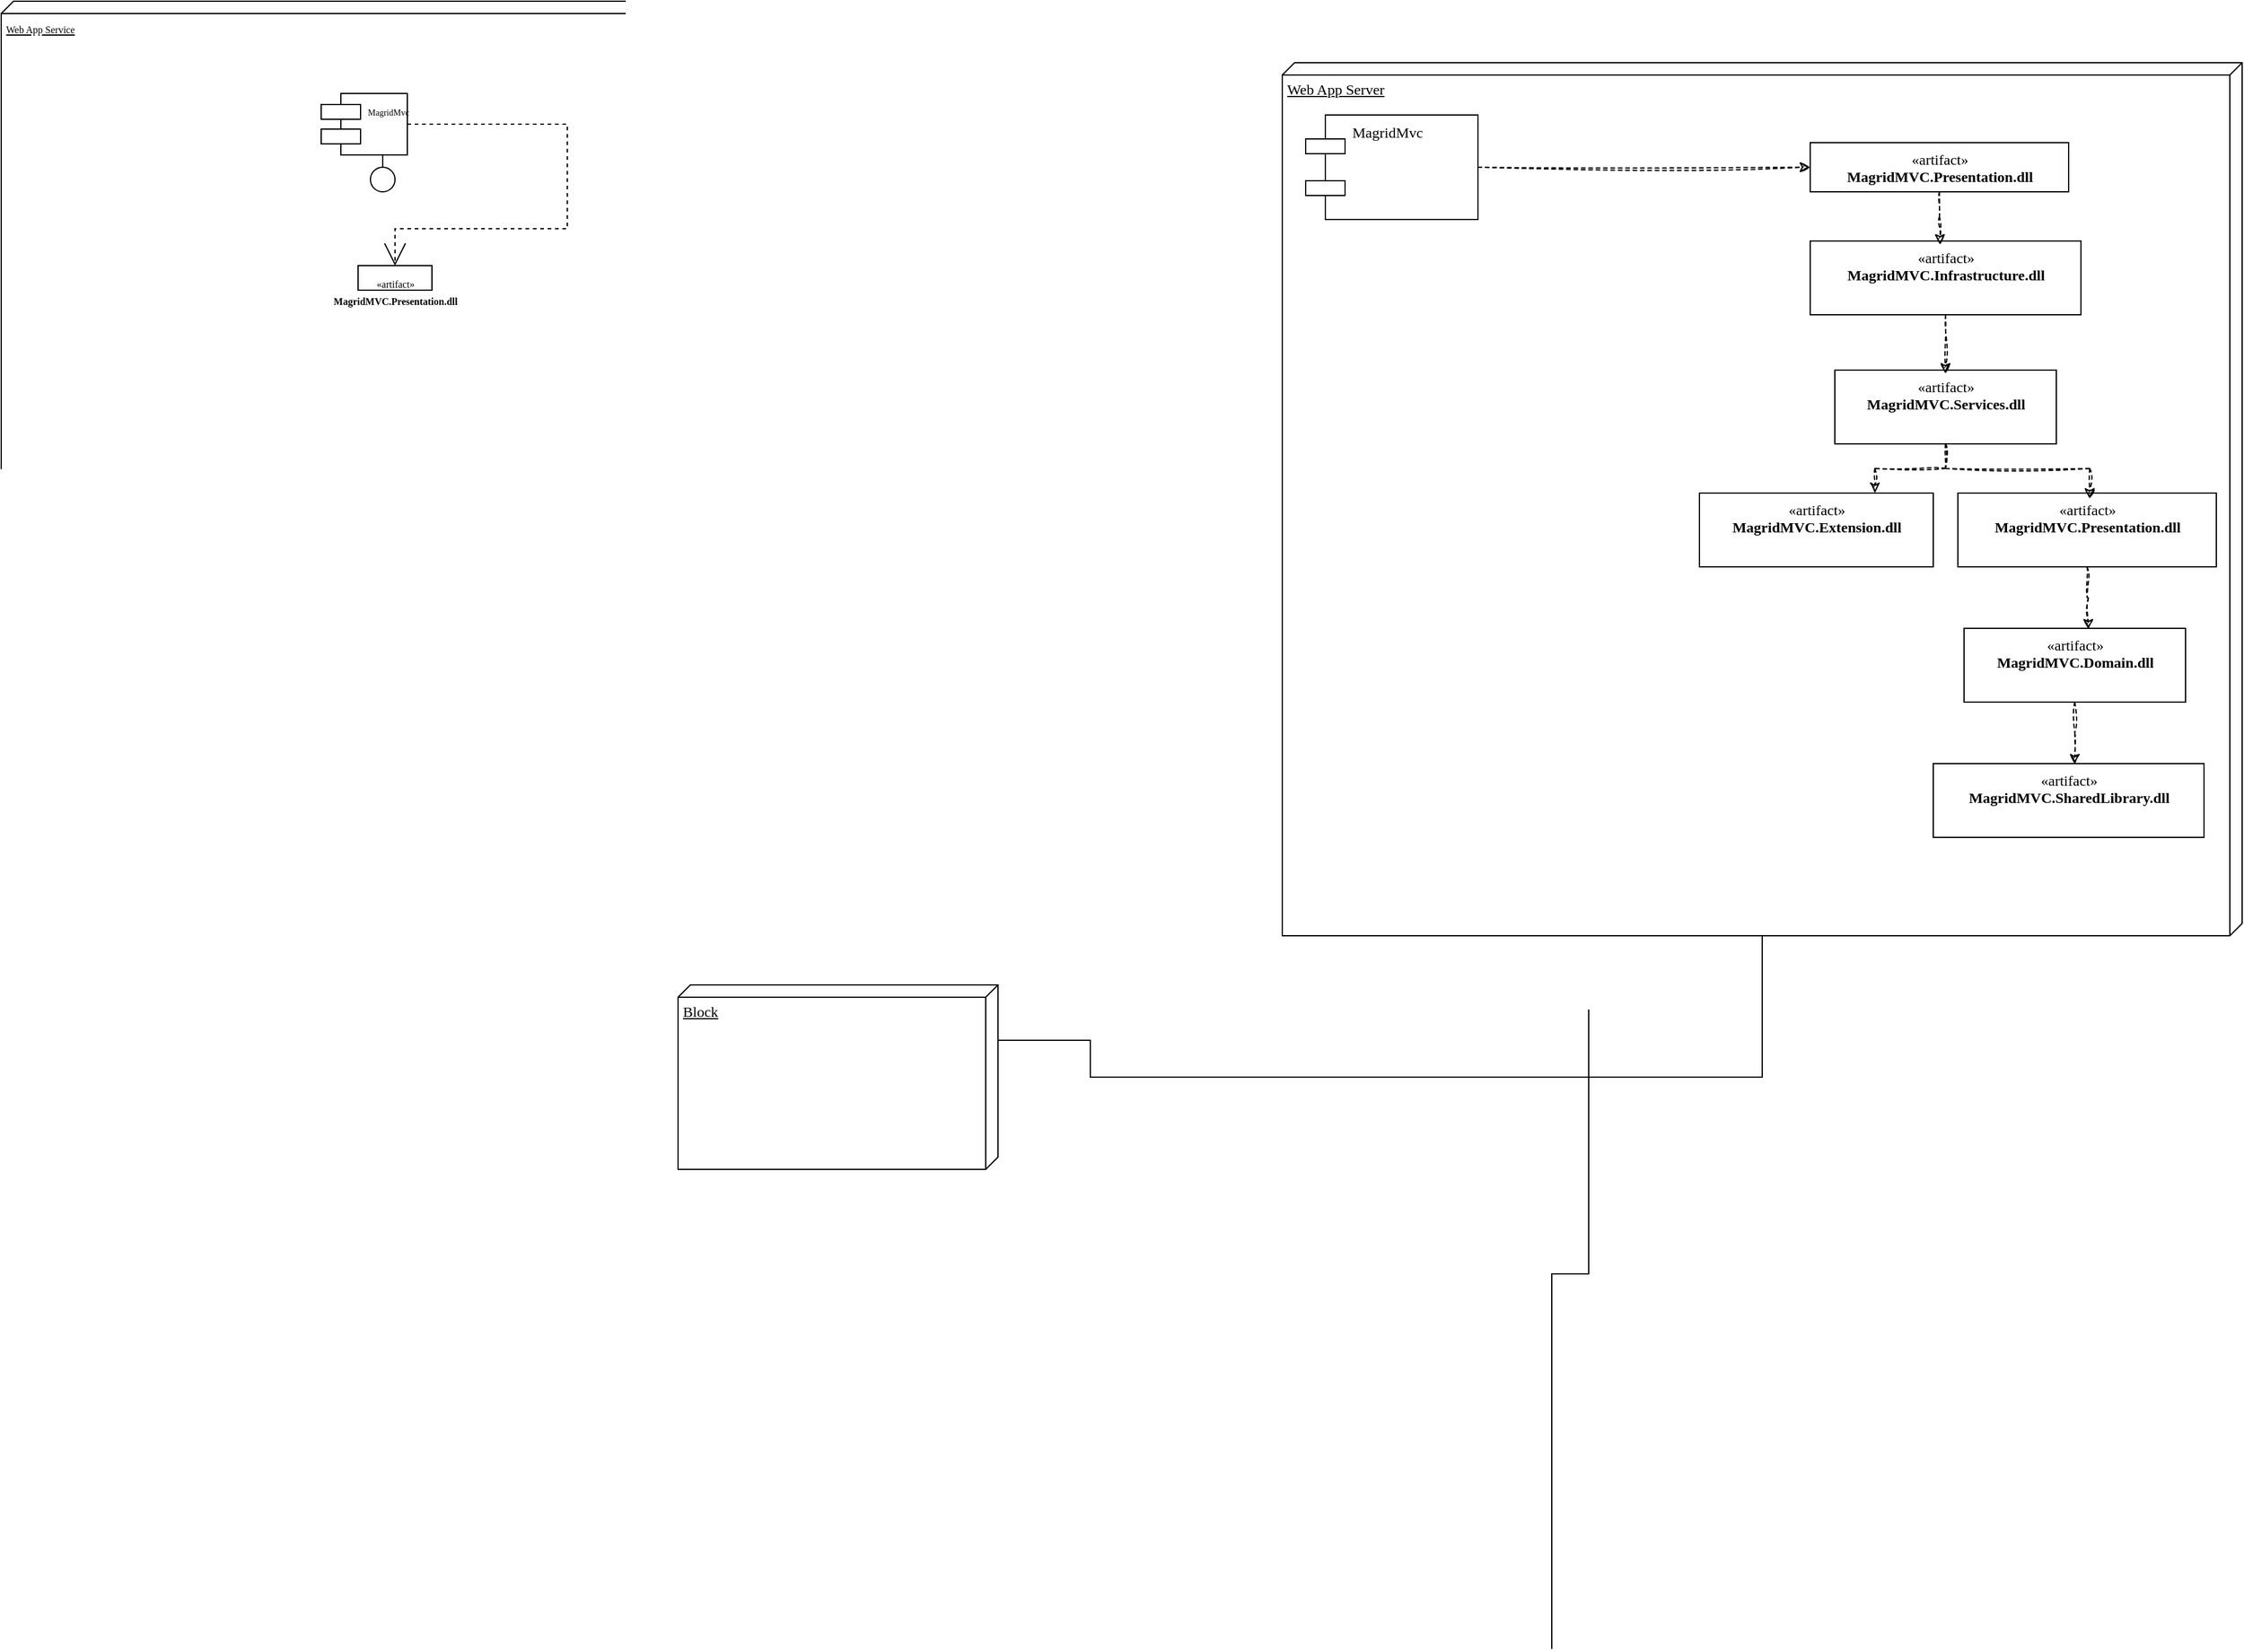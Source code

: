 <mxfile version="24.7.17">
  <diagram name="Page-1" id="5f0bae14-7c28-e335-631c-24af17079c00">
    <mxGraphModel dx="1624" dy="414" grid="1" gridSize="10" guides="1" tooltips="1" connect="1" arrows="1" fold="1" page="1" pageScale="1" pageWidth="827" pageHeight="1169" background="none" math="0" shadow="0">
      <root>
        <mxCell id="0" />
        <mxCell id="1" parent="0" />
        <mxCell id="39150e848f15840c-1" value="&lt;span style=&quot;font-size: 8px;&quot;&gt;Web App Service&lt;/span&gt;" style="verticalAlign=top;align=left;spacingTop=8;spacingLeft=2;spacingRight=12;shape=cube;size=10;direction=south;fontStyle=4;html=1;rounded=0;shadow=0;comic=0;labelBackgroundColor=none;strokeWidth=1;fontFamily=Verdana;fontSize=12" parent="1" vertex="1">
          <mxGeometry x="-190" width="790" height="410" as="geometry" />
        </mxCell>
        <mxCell id="39150e848f15840c-2" value="Web App Server" style="verticalAlign=top;align=left;spacingTop=8;spacingLeft=2;spacingRight=12;shape=cube;size=10;direction=south;fontStyle=4;html=1;rounded=0;shadow=0;comic=0;labelBackgroundColor=none;strokeWidth=1;fontFamily=Verdana;fontSize=12;flipH=0;flipV=0;" parent="1" vertex="1">
          <mxGeometry x="851" y="50" width="780" height="710" as="geometry" />
        </mxCell>
        <mxCell id="39150e848f15840c-3" value="Block" style="verticalAlign=top;align=left;spacingTop=8;spacingLeft=2;spacingRight=12;shape=cube;size=10;direction=south;fontStyle=4;html=1;rounded=0;shadow=0;comic=0;labelBackgroundColor=none;strokeWidth=1;fontFamily=Verdana;fontSize=12" parent="1" vertex="1">
          <mxGeometry x="360" y="800" width="260" height="150" as="geometry" />
        </mxCell>
        <mxCell id="39150e848f15840c-4" value="&lt;font style=&quot;&quot;&gt;&lt;span style=&quot;font-size: 8px;&quot;&gt;«artifact»&lt;/span&gt;&lt;br&gt;&lt;span style=&quot;font-size: 8px;&quot;&gt;&lt;b&gt;MagridMVC.Presentation.dll&lt;/b&gt;&lt;/span&gt;&lt;br&gt;&lt;/font&gt;&lt;div&gt;&lt;font style=&quot;&quot;&gt;&lt;span style=&quot;font-size: 8px;&quot;&gt;&lt;b&gt;&lt;br&gt;&lt;/b&gt;&lt;/span&gt;&lt;/font&gt;&lt;/div&gt;" style="html=1;rounded=0;shadow=0;comic=0;labelBackgroundColor=none;strokeWidth=1;fontFamily=Verdana;fontSize=12;align=center;verticalAlign=top;" parent="1" vertex="1">
          <mxGeometry x="100" y="215" width="60" height="20" as="geometry" />
        </mxCell>
        <mxCell id="39150e848f15840c-5" value="&lt;font style=&quot;font-size: 7px;&quot;&gt;MagridMvc&lt;/font&gt;" style="shape=component;align=left;spacingLeft=36;rounded=0;shadow=0;comic=0;labelBackgroundColor=none;strokeWidth=1;fontFamily=Verdana;fontSize=12;html=1;verticalAlign=top;" parent="1" vertex="1">
          <mxGeometry x="70" y="75" width="70" height="50" as="geometry" />
        </mxCell>
        <mxCell id="39150e848f15840c-6" value="" style="ellipse;whiteSpace=wrap;html=1;rounded=0;shadow=0;comic=0;labelBackgroundColor=none;strokeWidth=1;fontFamily=Verdana;fontSize=12;align=center;verticalAlign=top;" parent="1" vertex="1">
          <mxGeometry x="110" y="135" width="20" height="20" as="geometry" />
        </mxCell>
        <mxCell id="39150e848f15840c-14" style="edgeStyle=elbowEdgeStyle;rounded=0;html=1;labelBackgroundColor=none;startArrow=none;startFill=0;startSize=8;endArrow=none;endFill=0;endSize=16;fontFamily=Verdana;fontSize=12;verticalAlign=top;" parent="1" source="39150e848f15840c-6" target="39150e848f15840c-5" edge="1">
          <mxGeometry relative="1" as="geometry" />
        </mxCell>
        <mxCell id="39150e848f15840c-15" style="edgeStyle=orthogonalEdgeStyle;rounded=0;html=1;labelBackgroundColor=none;startArrow=none;startFill=0;startSize=8;endArrow=open;endFill=0;endSize=16;fontFamily=Verdana;fontSize=12;dashed=1;verticalAlign=top;" parent="1" source="39150e848f15840c-5" target="39150e848f15840c-4" edge="1">
          <mxGeometry relative="1" as="geometry">
            <Array as="points">
              <mxPoint x="270" y="100" />
              <mxPoint x="270" y="185" />
            </Array>
          </mxGeometry>
        </mxCell>
        <mxCell id="39150e848f15840c-17" style="edgeStyle=orthogonalEdgeStyle;rounded=0;html=1;labelBackgroundColor=none;startArrow=none;startFill=0;startSize=8;endArrow=none;endFill=0;endSize=16;fontFamily=Verdana;fontSize=12;verticalAlign=top;" parent="1" source="39150e848f15840c-3" target="39150e848f15840c-2" edge="1">
          <mxGeometry relative="1" as="geometry">
            <Array as="points">
              <mxPoint x="695" y="845" />
              <mxPoint x="695" y="875" />
              <mxPoint x="1241" y="875" />
            </Array>
          </mxGeometry>
        </mxCell>
        <mxCell id="39150e848f15840c-18" style="edgeStyle=orthogonalEdgeStyle;rounded=0;html=1;labelBackgroundColor=none;startArrow=none;startFill=0;startSize=8;endArrow=none;endFill=0;endSize=16;fontFamily=Verdana;fontSize=12;verticalAlign=top;" parent="1" edge="1">
          <mxGeometry relative="1" as="geometry">
            <Array as="points">
              <mxPoint x="1070" y="1035" />
            </Array>
            <mxPoint x="1070" y="1340" as="sourcePoint" />
            <mxPoint x="1100" y="820" as="targetPoint" />
          </mxGeometry>
        </mxCell>
        <mxCell id="nldJ0U19RzKdqp_YIV6V-32" style="edgeStyle=orthogonalEdgeStyle;rounded=0;sketch=1;hachureGap=4;jiggle=2;curveFitting=1;orthogonalLoop=1;jettySize=auto;html=1;entryX=0;entryY=0.5;entryDx=0;entryDy=0;fontFamily=Architects Daughter;fontSource=https%3A%2F%2Ffonts.googleapis.com%2Fcss%3Ffamily%3DArchitects%2BDaughter;dashed=1;" parent="1" source="39150e848f15840c-7" target="39150e848f15840c-8" edge="1">
          <mxGeometry relative="1" as="geometry" />
        </mxCell>
        <mxCell id="39150e848f15840c-7" value="MagridMvc" style="shape=component;align=left;spacingLeft=36;rounded=0;shadow=0;comic=0;labelBackgroundColor=none;strokeWidth=1;fontFamily=Verdana;fontSize=12;html=1;verticalAlign=top;flipH=0;flipV=0;" parent="1" vertex="1">
          <mxGeometry x="870" y="92.5" width="140" height="85" as="geometry" />
        </mxCell>
        <mxCell id="39150e848f15840c-8" value="«artifact»&lt;br&gt;&lt;b&gt;MagridMVC.Presentation.dll&lt;/b&gt;" style="html=1;rounded=0;shadow=0;comic=0;labelBackgroundColor=none;strokeWidth=1;fontFamily=Verdana;fontSize=12;align=center;verticalAlign=top;flipH=0;flipV=0;" parent="1" vertex="1">
          <mxGeometry x="1280" y="115" width="210" height="40" as="geometry" />
        </mxCell>
        <mxCell id="nldJ0U19RzKdqp_YIV6V-9" value="«artifact»&lt;br&gt;&lt;b&gt;MagridMVC.Infrastructure.dll&lt;/b&gt;&lt;div&gt;&lt;b&gt;&lt;br&gt;&lt;/b&gt;&lt;/div&gt;" style="html=1;rounded=0;shadow=0;comic=0;labelBackgroundColor=none;strokeWidth=1;fontFamily=Verdana;fontSize=12;align=center;verticalAlign=top;flipH=0;flipV=0;" parent="1" vertex="1">
          <mxGeometry x="1280" y="195" width="220" height="60" as="geometry" />
        </mxCell>
        <mxCell id="nldJ0U19RzKdqp_YIV6V-37" style="edgeStyle=orthogonalEdgeStyle;rounded=0;sketch=1;hachureGap=4;jiggle=2;curveFitting=1;orthogonalLoop=1;jettySize=auto;html=1;entryX=0.75;entryY=0;entryDx=0;entryDy=0;fontFamily=Architects Daughter;fontSource=https%3A%2F%2Ffonts.googleapis.com%2Fcss%3Ffamily%3DArchitects%2BDaughter;dashed=1;" parent="1" source="nldJ0U19RzKdqp_YIV6V-10" target="nldJ0U19RzKdqp_YIV6V-14" edge="1">
          <mxGeometry relative="1" as="geometry" />
        </mxCell>
        <mxCell id="nldJ0U19RzKdqp_YIV6V-10" value="«artifact»&lt;br&gt;&lt;b&gt;MagridMVC.Services.dll&lt;/b&gt;&lt;div&gt;&lt;b&gt;&lt;br&gt;&lt;/b&gt;&lt;/div&gt;" style="html=1;rounded=0;shadow=0;comic=0;labelBackgroundColor=none;strokeWidth=1;fontFamily=Verdana;fontSize=12;align=center;verticalAlign=top;flipH=0;flipV=0;" parent="1" vertex="1">
          <mxGeometry x="1300" y="300" width="180" height="60" as="geometry" />
        </mxCell>
        <mxCell id="nldJ0U19RzKdqp_YIV6V-11" value="«artifact»&lt;br&gt;&lt;b&gt;MagridMVC.Presentation.dll&lt;/b&gt;&lt;div&gt;&lt;b&gt;&lt;br&gt;&lt;/b&gt;&lt;/div&gt;" style="html=1;rounded=0;shadow=0;comic=0;labelBackgroundColor=none;strokeWidth=1;fontFamily=Verdana;fontSize=12;align=center;verticalAlign=top;flipH=0;flipV=0;" parent="1" vertex="1">
          <mxGeometry x="1400" y="400" width="210" height="60" as="geometry" />
        </mxCell>
        <mxCell id="nldJ0U19RzKdqp_YIV6V-12" value="«artifact»&lt;br&gt;&lt;b&gt;MagridMVC.Domain.dll&lt;/b&gt;&lt;div&gt;&lt;b&gt;&lt;br&gt;&lt;/b&gt;&lt;/div&gt;" style="html=1;rounded=0;shadow=0;comic=0;labelBackgroundColor=none;strokeWidth=1;fontFamily=Verdana;fontSize=12;align=center;verticalAlign=top;flipH=0;flipV=0;" parent="1" vertex="1">
          <mxGeometry x="1405" y="510" width="180" height="60" as="geometry" />
        </mxCell>
        <mxCell id="nldJ0U19RzKdqp_YIV6V-13" value="«artifact»&lt;br&gt;&lt;b&gt;MagridMVC.SharedLibrary.dll&lt;/b&gt;&lt;div&gt;&lt;b&gt;&lt;br&gt;&lt;/b&gt;&lt;/div&gt;" style="html=1;rounded=0;shadow=0;comic=0;labelBackgroundColor=none;strokeWidth=1;fontFamily=Verdana;fontSize=12;align=center;verticalAlign=top;flipH=0;flipV=0;" parent="1" vertex="1">
          <mxGeometry x="1380" y="620" width="220" height="60" as="geometry" />
        </mxCell>
        <mxCell id="nldJ0U19RzKdqp_YIV6V-14" value="«artifact»&lt;br&gt;&lt;b&gt;MagridMVC.Extension.dll&lt;/b&gt;&lt;div&gt;&lt;b&gt;&lt;br&gt;&lt;/b&gt;&lt;/div&gt;" style="html=1;rounded=0;shadow=0;comic=0;labelBackgroundColor=none;strokeWidth=1;fontFamily=Verdana;fontSize=12;align=center;verticalAlign=top;flipH=0;flipV=0;" parent="1" vertex="1">
          <mxGeometry x="1190" y="400" width="190" height="60" as="geometry" />
        </mxCell>
        <mxCell id="nldJ0U19RzKdqp_YIV6V-34" style="edgeStyle=orthogonalEdgeStyle;rounded=0;sketch=1;hachureGap=4;jiggle=2;curveFitting=1;orthogonalLoop=1;jettySize=auto;html=1;entryX=0.48;entryY=0.051;entryDx=0;entryDy=0;entryPerimeter=0;fontFamily=Architects Daughter;fontSource=https%3A%2F%2Ffonts.googleapis.com%2Fcss%3Ffamily%3DArchitects%2BDaughter;dashed=1;" parent="1" source="39150e848f15840c-8" target="nldJ0U19RzKdqp_YIV6V-9" edge="1">
          <mxGeometry relative="1" as="geometry" />
        </mxCell>
        <mxCell id="nldJ0U19RzKdqp_YIV6V-35" style="edgeStyle=orthogonalEdgeStyle;rounded=0;sketch=1;hachureGap=4;jiggle=2;curveFitting=1;orthogonalLoop=1;jettySize=auto;html=1;entryX=0.5;entryY=0.049;entryDx=0;entryDy=0;entryPerimeter=0;fontFamily=Architects Daughter;fontSource=https%3A%2F%2Ffonts.googleapis.com%2Fcss%3Ffamily%3DArchitects%2BDaughter;dashed=1;" parent="1" source="nldJ0U19RzKdqp_YIV6V-9" target="nldJ0U19RzKdqp_YIV6V-10" edge="1">
          <mxGeometry relative="1" as="geometry" />
        </mxCell>
        <mxCell id="nldJ0U19RzKdqp_YIV6V-36" style="edgeStyle=orthogonalEdgeStyle;rounded=0;sketch=1;hachureGap=4;jiggle=2;curveFitting=1;orthogonalLoop=1;jettySize=auto;html=1;entryX=0.51;entryY=0.076;entryDx=0;entryDy=0;entryPerimeter=0;fontFamily=Architects Daughter;fontSource=https%3A%2F%2Ffonts.googleapis.com%2Fcss%3Ffamily%3DArchitects%2BDaughter;dashed=1;" parent="1" source="nldJ0U19RzKdqp_YIV6V-10" target="nldJ0U19RzKdqp_YIV6V-11" edge="1">
          <mxGeometry relative="1" as="geometry" />
        </mxCell>
        <mxCell id="nldJ0U19RzKdqp_YIV6V-40" style="edgeStyle=orthogonalEdgeStyle;rounded=0;sketch=1;hachureGap=4;jiggle=2;curveFitting=1;orthogonalLoop=1;jettySize=auto;html=1;entryX=0.523;entryY=0.012;entryDx=0;entryDy=0;entryPerimeter=0;fontFamily=Architects Daughter;fontSource=https%3A%2F%2Ffonts.googleapis.com%2Fcss%3Ffamily%3DArchitects%2BDaughter;dashed=1;" parent="1" source="nldJ0U19RzKdqp_YIV6V-12" target="nldJ0U19RzKdqp_YIV6V-13" edge="1">
          <mxGeometry relative="1" as="geometry" />
        </mxCell>
        <mxCell id="hdTNge4LfzJMSO-hlosE-1" style="edgeStyle=orthogonalEdgeStyle;rounded=0;sketch=1;hachureGap=4;jiggle=2;curveFitting=1;orthogonalLoop=1;jettySize=auto;html=1;entryX=0.561;entryY=0.017;entryDx=0;entryDy=0;entryPerimeter=0;fontFamily=Architects Daughter;fontSource=https%3A%2F%2Ffonts.googleapis.com%2Fcss%3Ffamily%3DArchitects%2BDaughter;dashed=1;" edge="1" parent="1" source="nldJ0U19RzKdqp_YIV6V-11" target="nldJ0U19RzKdqp_YIV6V-12">
          <mxGeometry relative="1" as="geometry" />
        </mxCell>
      </root>
    </mxGraphModel>
  </diagram>
</mxfile>
